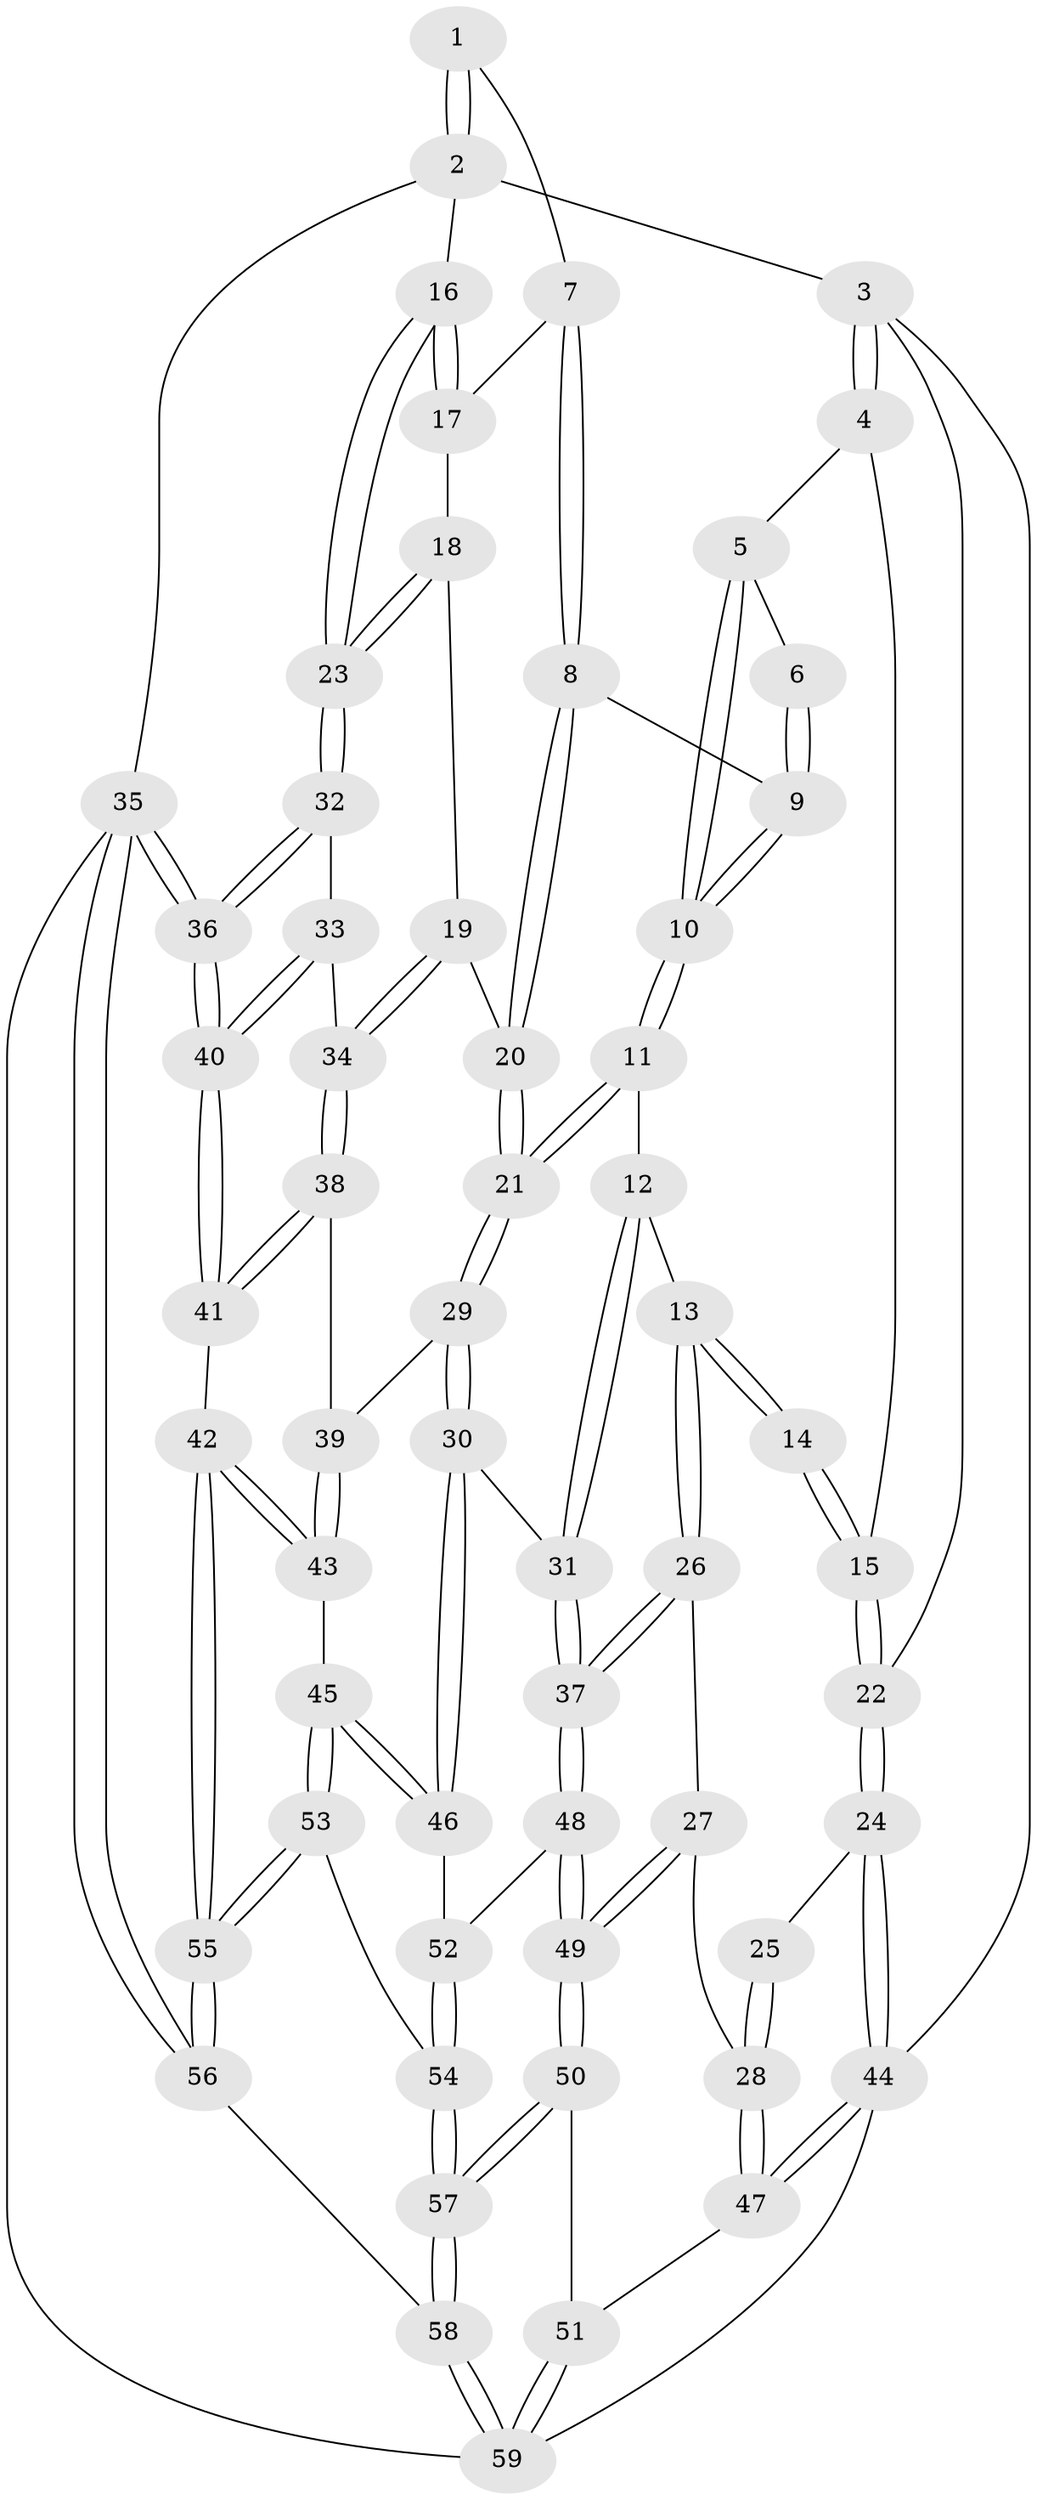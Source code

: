 // coarse degree distribution, {3: 0.42105263157894735, 5: 0.10526315789473684, 4: 0.3684210526315789, 2: 0.10526315789473684}
// Generated by graph-tools (version 1.1) at 2025/38/03/04/25 23:38:30]
// undirected, 59 vertices, 144 edges
graph export_dot {
  node [color=gray90,style=filled];
  1 [pos="+1+0"];
  2 [pos="+1+0"];
  3 [pos="+0+0"];
  4 [pos="+0.38180889454588113+0"];
  5 [pos="+0.4079986663903348+0"];
  6 [pos="+0.6526788454075586+0"];
  7 [pos="+0.811938611380133+0.12490880688940852"];
  8 [pos="+0.7695883509326522+0.1583483476216218"];
  9 [pos="+0.7577815052769296+0.15361835470201415"];
  10 [pos="+0.4885669590722341+0.15190124455391088"];
  11 [pos="+0.48440175374052435+0.18340642318536252"];
  12 [pos="+0.39067706441202066+0.30131382733968354"];
  13 [pos="+0.2878232090836066+0.3279999573437059"];
  14 [pos="+0.25070944397460393+0.30568825980112646"];
  15 [pos="+0.19088763234703057+0.2267305937562459"];
  16 [pos="+1+0"];
  17 [pos="+0.9296900512393669+0.17143622654141644"];
  18 [pos="+0.9279216187893166+0.2706564933498705"];
  19 [pos="+0.8201195281044812+0.3231464178953939"];
  20 [pos="+0.8113919507014987+0.3221075454414425"];
  21 [pos="+0.6947236287689086+0.4058451788318086"];
  22 [pos="+0+0.11103556923160937"];
  23 [pos="+1+0.2979721215588481"];
  24 [pos="+0+0.3291176133158068"];
  25 [pos="+0.11578251598467876+0.3487407591329292"];
  26 [pos="+0.23111138846860876+0.471970901718173"];
  27 [pos="+0.21829844741085883+0.4863158338912694"];
  28 [pos="+0.1918998868588101+0.4986887076711288"];
  29 [pos="+0.6941670528163444+0.40807412698234685"];
  30 [pos="+0.6554245694516226+0.48228992289813233"];
  31 [pos="+0.4674860033784791+0.49983823907365194"];
  32 [pos="+1+0.4588252133211715"];
  33 [pos="+0.8970110921904785+0.39832421427783926"];
  34 [pos="+0.8872570954312845+0.392374079887149"];
  35 [pos="+1+1"];
  36 [pos="+1+0.6359877197524602"];
  37 [pos="+0.4501013833137387+0.5250408831658288"];
  38 [pos="+0.8645651507121048+0.49537555326802984"];
  39 [pos="+0.8024566159973301+0.4825198934989426"];
  40 [pos="+0.9619129687076847+0.6148748997915928"];
  41 [pos="+0.9551084511806346+0.6156480485870829"];
  42 [pos="+0.8980648925632426+0.6347113010378812"];
  43 [pos="+0.8777045166304438+0.6374688524054433"];
  44 [pos="+0+0.6113574553032582"];
  45 [pos="+0.8688498905919618+0.6400461971071321"];
  46 [pos="+0.6737718431144243+0.5522354188227357"];
  47 [pos="+0+0.6332384833174676"];
  48 [pos="+0.4109429600457128+0.6649991263291003"];
  49 [pos="+0.3988865874104033+0.6859657664843873"];
  50 [pos="+0.3727423419045596+0.7957664867318112"];
  51 [pos="+0.11115502989037547+0.7258418272700408"];
  52 [pos="+0.6522802064786324+0.6164470849893794"];
  53 [pos="+0.780648929012967+0.7511988192139536"];
  54 [pos="+0.6581610954206356+0.742566079538215"];
  55 [pos="+0.8985447541701687+0.9992614868285609"];
  56 [pos="+0.9560146202186511+1"];
  57 [pos="+0.46476081485426896+0.9479078422666833"];
  58 [pos="+0.47467356454725035+1"];
  59 [pos="+0.04734868416488126+1"];
  1 -- 2;
  1 -- 2;
  1 -- 7;
  2 -- 3;
  2 -- 16;
  2 -- 35;
  3 -- 4;
  3 -- 4;
  3 -- 22;
  3 -- 44;
  4 -- 5;
  4 -- 15;
  5 -- 6;
  5 -- 10;
  5 -- 10;
  6 -- 9;
  6 -- 9;
  7 -- 8;
  7 -- 8;
  7 -- 17;
  8 -- 9;
  8 -- 20;
  8 -- 20;
  9 -- 10;
  9 -- 10;
  10 -- 11;
  10 -- 11;
  11 -- 12;
  11 -- 21;
  11 -- 21;
  12 -- 13;
  12 -- 31;
  12 -- 31;
  13 -- 14;
  13 -- 14;
  13 -- 26;
  13 -- 26;
  14 -- 15;
  14 -- 15;
  15 -- 22;
  15 -- 22;
  16 -- 17;
  16 -- 17;
  16 -- 23;
  16 -- 23;
  17 -- 18;
  18 -- 19;
  18 -- 23;
  18 -- 23;
  19 -- 20;
  19 -- 34;
  19 -- 34;
  20 -- 21;
  20 -- 21;
  21 -- 29;
  21 -- 29;
  22 -- 24;
  22 -- 24;
  23 -- 32;
  23 -- 32;
  24 -- 25;
  24 -- 44;
  24 -- 44;
  25 -- 28;
  25 -- 28;
  26 -- 27;
  26 -- 37;
  26 -- 37;
  27 -- 28;
  27 -- 49;
  27 -- 49;
  28 -- 47;
  28 -- 47;
  29 -- 30;
  29 -- 30;
  29 -- 39;
  30 -- 31;
  30 -- 46;
  30 -- 46;
  31 -- 37;
  31 -- 37;
  32 -- 33;
  32 -- 36;
  32 -- 36;
  33 -- 34;
  33 -- 40;
  33 -- 40;
  34 -- 38;
  34 -- 38;
  35 -- 36;
  35 -- 36;
  35 -- 56;
  35 -- 56;
  35 -- 59;
  36 -- 40;
  36 -- 40;
  37 -- 48;
  37 -- 48;
  38 -- 39;
  38 -- 41;
  38 -- 41;
  39 -- 43;
  39 -- 43;
  40 -- 41;
  40 -- 41;
  41 -- 42;
  42 -- 43;
  42 -- 43;
  42 -- 55;
  42 -- 55;
  43 -- 45;
  44 -- 47;
  44 -- 47;
  44 -- 59;
  45 -- 46;
  45 -- 46;
  45 -- 53;
  45 -- 53;
  46 -- 52;
  47 -- 51;
  48 -- 49;
  48 -- 49;
  48 -- 52;
  49 -- 50;
  49 -- 50;
  50 -- 51;
  50 -- 57;
  50 -- 57;
  51 -- 59;
  51 -- 59;
  52 -- 54;
  52 -- 54;
  53 -- 54;
  53 -- 55;
  53 -- 55;
  54 -- 57;
  54 -- 57;
  55 -- 56;
  55 -- 56;
  56 -- 58;
  57 -- 58;
  57 -- 58;
  58 -- 59;
  58 -- 59;
}
